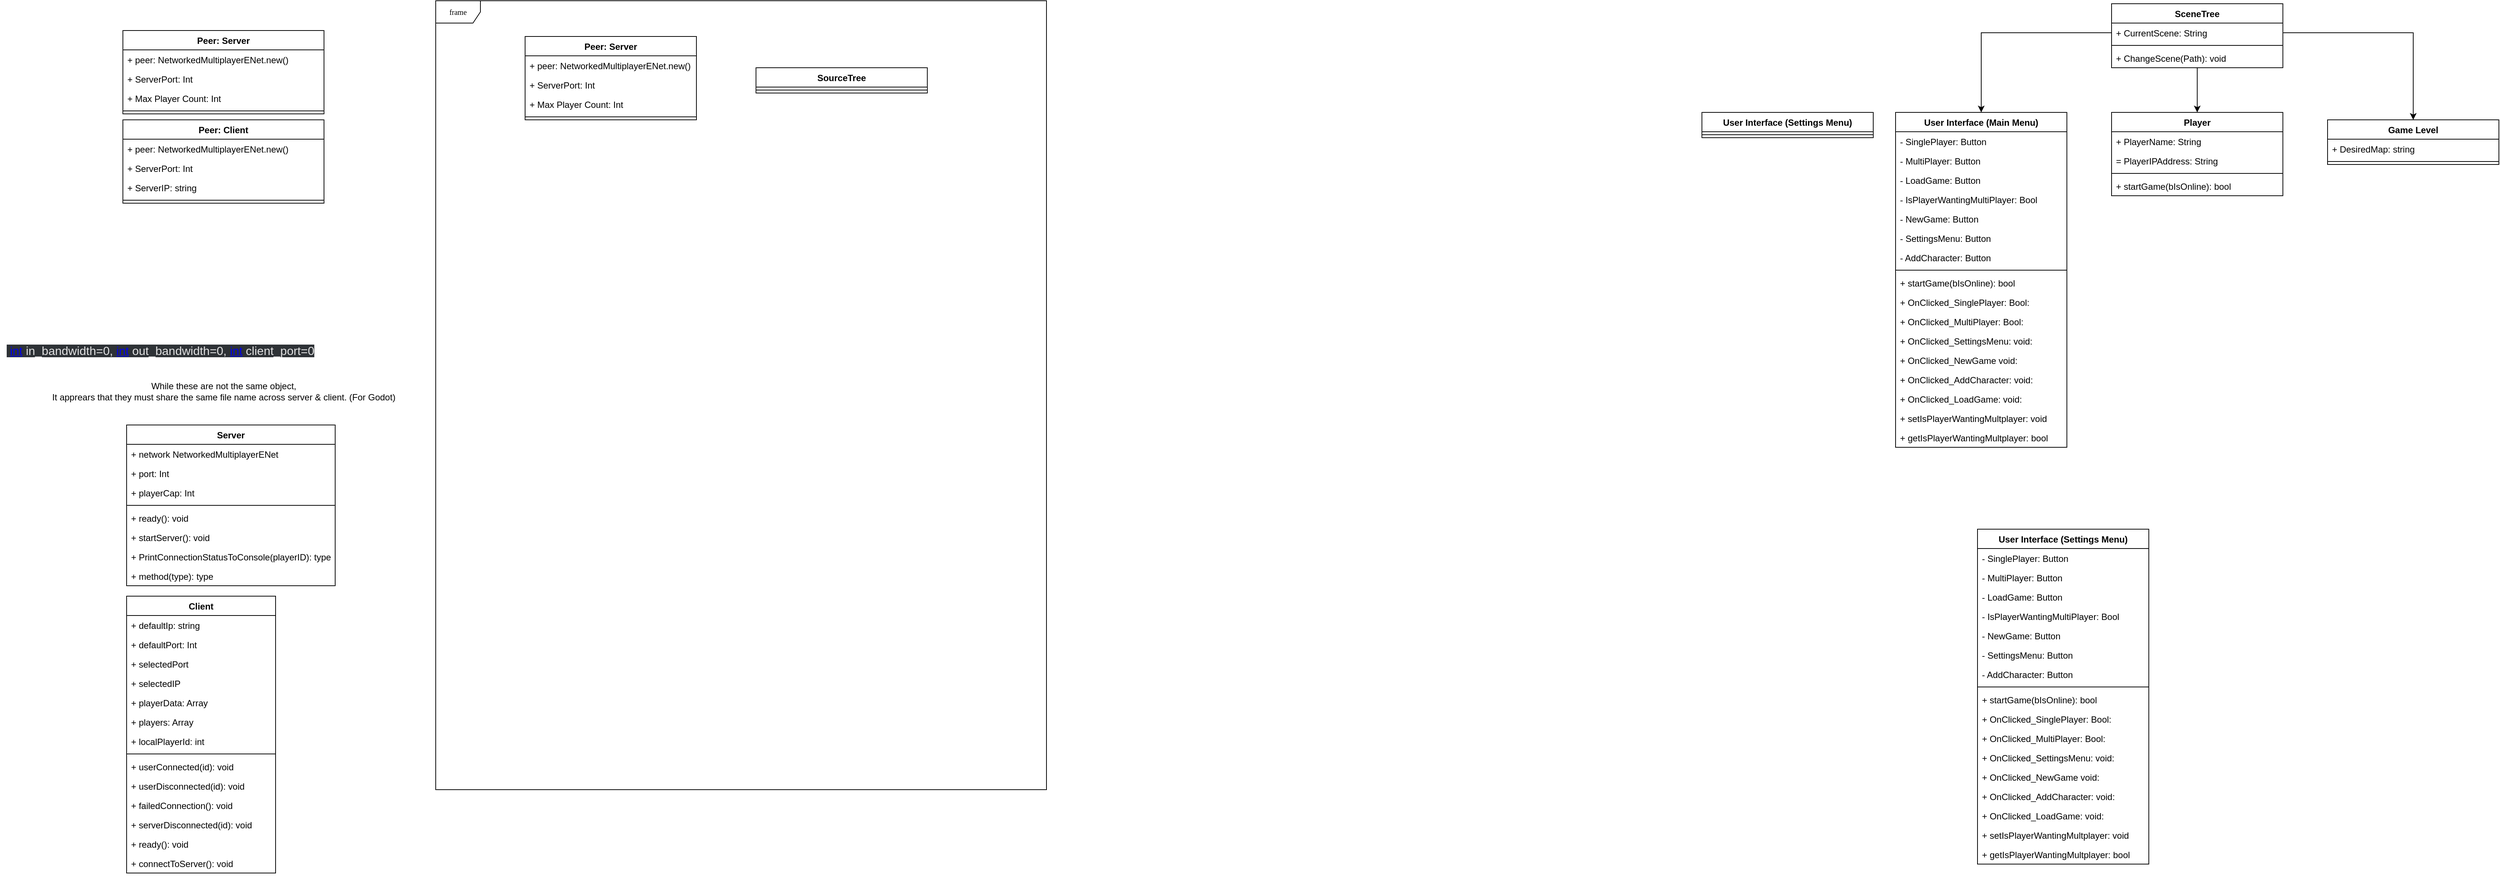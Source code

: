 <mxfile version="13.7.9" type="device"><diagram name="Page-1" id="c4acf3e9-155e-7222-9cf6-157b1a14988f"><mxGraphModel dx="1278" dy="607" grid="1" gridSize="10" guides="1" tooltips="1" connect="1" arrows="1" fold="1" page="1" pageScale="1" pageWidth="850" pageHeight="1100" background="#ffffff" math="0" shadow="0"><root><mxCell id="0"/><mxCell id="1" parent="0"/><mxCell id="17acba5748e5396b-1" value="frame" style="shape=umlFrame;whiteSpace=wrap;html=1;rounded=0;shadow=0;comic=0;labelBackgroundColor=none;strokeWidth=1;fontFamily=Verdana;fontSize=10;align=center;" parent="1" vertex="1"><mxGeometry x="710" y="20" width="820" height="1060" as="geometry"/></mxCell><mxCell id="swBNVVswKft25Rw_03-S-1" value="Peer: Server" style="swimlane;fontStyle=1;align=center;verticalAlign=top;childLayout=stackLayout;horizontal=1;startSize=26;horizontalStack=0;resizeParent=1;resizeParentMax=0;resizeLast=0;collapsible=1;marginBottom=0;" vertex="1" parent="1"><mxGeometry x="290" y="60" width="270" height="112" as="geometry"/></mxCell><mxCell id="swBNVVswKft25Rw_03-S-2" value="+ peer: NetworkedMultiplayerENet.new()" style="text;strokeColor=none;fillColor=none;align=left;verticalAlign=top;spacingLeft=4;spacingRight=4;overflow=hidden;rotatable=0;points=[[0,0.5],[1,0.5]];portConstraint=eastwest;" vertex="1" parent="swBNVVswKft25Rw_03-S-1"><mxGeometry y="26" width="270" height="26" as="geometry"/></mxCell><mxCell id="wa_h59xFKfNab1tcCD57-13" value="+ ServerPort: Int&#10;" style="text;strokeColor=none;fillColor=none;align=left;verticalAlign=top;spacingLeft=4;spacingRight=4;overflow=hidden;rotatable=0;points=[[0,0.5],[1,0.5]];portConstraint=eastwest;" parent="swBNVVswKft25Rw_03-S-1" vertex="1"><mxGeometry y="52" width="270" height="26" as="geometry"/></mxCell><mxCell id="wa_h59xFKfNab1tcCD57-14" value="+ Max Player Count: Int&#10;" style="text;strokeColor=none;fillColor=none;align=left;verticalAlign=top;spacingLeft=4;spacingRight=4;overflow=hidden;rotatable=0;points=[[0,0.5],[1,0.5]];portConstraint=eastwest;" parent="swBNVVswKft25Rw_03-S-1" vertex="1"><mxGeometry y="78" width="270" height="26" as="geometry"/></mxCell><mxCell id="swBNVVswKft25Rw_03-S-4" value="" style="line;strokeWidth=1;fillColor=none;align=left;verticalAlign=middle;spacingTop=-1;spacingLeft=3;spacingRight=3;rotatable=0;labelPosition=right;points=[];portConstraint=eastwest;" vertex="1" parent="swBNVVswKft25Rw_03-S-1"><mxGeometry y="104" width="270" height="8" as="geometry"/></mxCell><mxCell id="swBNVVswKft25Rw_03-S-9" value="Peer: Client" style="swimlane;fontStyle=1;align=center;verticalAlign=top;childLayout=stackLayout;horizontal=1;startSize=26;horizontalStack=0;resizeParent=1;resizeParentMax=0;resizeLast=0;collapsible=1;marginBottom=0;" vertex="1" parent="1"><mxGeometry x="290" y="180" width="270" height="112" as="geometry"/></mxCell><mxCell id="swBNVVswKft25Rw_03-S-10" value="+ peer: NetworkedMultiplayerENet.new()" style="text;strokeColor=none;fillColor=none;align=left;verticalAlign=top;spacingLeft=4;spacingRight=4;overflow=hidden;rotatable=0;points=[[0,0.5],[1,0.5]];portConstraint=eastwest;" vertex="1" parent="swBNVVswKft25Rw_03-S-9"><mxGeometry y="26" width="270" height="26" as="geometry"/></mxCell><mxCell id="swBNVVswKft25Rw_03-S-11" value="+ ServerPort: Int&#10;" style="text;strokeColor=none;fillColor=none;align=left;verticalAlign=top;spacingLeft=4;spacingRight=4;overflow=hidden;rotatable=0;points=[[0,0.5],[1,0.5]];portConstraint=eastwest;" vertex="1" parent="swBNVVswKft25Rw_03-S-9"><mxGeometry y="52" width="270" height="26" as="geometry"/></mxCell><mxCell id="swBNVVswKft25Rw_03-S-12" value="+ ServerIP: string&#10;" style="text;strokeColor=none;fillColor=none;align=left;verticalAlign=top;spacingLeft=4;spacingRight=4;overflow=hidden;rotatable=0;points=[[0,0.5],[1,0.5]];portConstraint=eastwest;" vertex="1" parent="swBNVVswKft25Rw_03-S-9"><mxGeometry y="78" width="270" height="26" as="geometry"/></mxCell><mxCell id="swBNVVswKft25Rw_03-S-13" value="" style="line;strokeWidth=1;fillColor=none;align=left;verticalAlign=middle;spacingTop=-1;spacingLeft=3;spacingRight=3;rotatable=0;labelPosition=right;points=[];portConstraint=eastwest;" vertex="1" parent="swBNVVswKft25Rw_03-S-9"><mxGeometry y="104" width="270" height="8" as="geometry"/></mxCell><mxCell id="swBNVVswKft25Rw_03-S-15" value="Peer: Server" style="swimlane;fontStyle=1;align=center;verticalAlign=top;childLayout=stackLayout;horizontal=1;startSize=26;horizontalStack=0;resizeParent=1;resizeParentMax=0;resizeLast=0;collapsible=1;marginBottom=0;" vertex="1" parent="1"><mxGeometry x="830" y="68" width="230" height="112" as="geometry"/></mxCell><mxCell id="swBNVVswKft25Rw_03-S-16" value="+ peer: NetworkedMultiplayerENet.new()" style="text;strokeColor=none;fillColor=none;align=left;verticalAlign=top;spacingLeft=4;spacingRight=4;overflow=hidden;rotatable=0;points=[[0,0.5],[1,0.5]];portConstraint=eastwest;" vertex="1" parent="swBNVVswKft25Rw_03-S-15"><mxGeometry y="26" width="230" height="26" as="geometry"/></mxCell><mxCell id="swBNVVswKft25Rw_03-S-17" value="+ ServerPort: Int&#10;" style="text;strokeColor=none;fillColor=none;align=left;verticalAlign=top;spacingLeft=4;spacingRight=4;overflow=hidden;rotatable=0;points=[[0,0.5],[1,0.5]];portConstraint=eastwest;" vertex="1" parent="swBNVVswKft25Rw_03-S-15"><mxGeometry y="52" width="230" height="26" as="geometry"/></mxCell><mxCell id="swBNVVswKft25Rw_03-S-18" value="+ Max Player Count: Int&#10;" style="text;strokeColor=none;fillColor=none;align=left;verticalAlign=top;spacingLeft=4;spacingRight=4;overflow=hidden;rotatable=0;points=[[0,0.5],[1,0.5]];portConstraint=eastwest;" vertex="1" parent="swBNVVswKft25Rw_03-S-15"><mxGeometry y="78" width="230" height="26" as="geometry"/></mxCell><mxCell id="swBNVVswKft25Rw_03-S-19" value="" style="line;strokeWidth=1;fillColor=none;align=left;verticalAlign=middle;spacingTop=-1;spacingLeft=3;spacingRight=3;rotatable=0;labelPosition=right;points=[];portConstraint=eastwest;" vertex="1" parent="swBNVVswKft25Rw_03-S-15"><mxGeometry y="104" width="230" height="8" as="geometry"/></mxCell><mxCell id="swBNVVswKft25Rw_03-S-21" value="SourceTree&#10;" style="swimlane;fontStyle=1;align=center;verticalAlign=top;childLayout=stackLayout;horizontal=1;startSize=26;horizontalStack=0;resizeParent=1;resizeParentMax=0;resizeLast=0;collapsible=1;marginBottom=0;" vertex="1" parent="1"><mxGeometry x="1140" y="110" width="230" height="34" as="geometry"/></mxCell><mxCell id="swBNVVswKft25Rw_03-S-25" value="" style="line;strokeWidth=1;fillColor=none;align=left;verticalAlign=middle;spacingTop=-1;spacingLeft=3;spacingRight=3;rotatable=0;labelPosition=right;points=[];portConstraint=eastwest;" vertex="1" parent="swBNVVswKft25Rw_03-S-21"><mxGeometry y="26" width="230" height="8" as="geometry"/></mxCell><mxCell id="swBNVVswKft25Rw_03-S-68" style="edgeStyle=orthogonalEdgeStyle;rounded=0;orthogonalLoop=1;jettySize=auto;html=1;exitX=0.5;exitY=1;exitDx=0;exitDy=0;entryX=0.5;entryY=0;entryDx=0;entryDy=0;" edge="1" parent="1" source="swBNVVswKft25Rw_03-S-48" target="swBNVVswKft25Rw_03-S-32"><mxGeometry relative="1" as="geometry"/></mxCell><mxCell id="swBNVVswKft25Rw_03-S-48" value="SceneTree" style="swimlane;fontStyle=1;align=center;verticalAlign=top;childLayout=stackLayout;horizontal=1;startSize=26;horizontalStack=0;resizeParent=1;resizeParentMax=0;resizeLast=0;collapsible=1;marginBottom=0;" vertex="1" parent="1"><mxGeometry x="2960" y="24" width="230" height="86" as="geometry"/></mxCell><mxCell id="swBNVVswKft25Rw_03-S-49" value="+ CurrentScene: String&#10;" style="text;strokeColor=none;fillColor=none;align=left;verticalAlign=top;spacingLeft=4;spacingRight=4;overflow=hidden;rotatable=0;points=[[0,0.5],[1,0.5]];portConstraint=eastwest;" vertex="1" parent="swBNVVswKft25Rw_03-S-48"><mxGeometry y="26" width="230" height="26" as="geometry"/></mxCell><mxCell id="swBNVVswKft25Rw_03-S-50" value="" style="line;strokeWidth=1;fillColor=none;align=left;verticalAlign=middle;spacingTop=-1;spacingLeft=3;spacingRight=3;rotatable=0;labelPosition=right;points=[];portConstraint=eastwest;" vertex="1" parent="swBNVVswKft25Rw_03-S-48"><mxGeometry y="52" width="230" height="8" as="geometry"/></mxCell><mxCell id="swBNVVswKft25Rw_03-S-70" value="+ ChangeScene(Path): void" style="text;strokeColor=none;fillColor=none;align=left;verticalAlign=top;spacingLeft=4;spacingRight=4;overflow=hidden;rotatable=0;points=[[0,0.5],[1,0.5]];portConstraint=eastwest;" vertex="1" parent="swBNVVswKft25Rw_03-S-48"><mxGeometry y="60" width="230" height="26" as="geometry"/></mxCell><mxCell id="swBNVVswKft25Rw_03-S-32" value="Player" style="swimlane;fontStyle=1;align=center;verticalAlign=top;childLayout=stackLayout;horizontal=1;startSize=26;horizontalStack=0;resizeParent=1;resizeParentMax=0;resizeLast=0;collapsible=1;marginBottom=0;" vertex="1" parent="1"><mxGeometry x="2960" y="170" width="230" height="112" as="geometry"/></mxCell><mxCell id="swBNVVswKft25Rw_03-S-33" value="+ PlayerName: String" style="text;strokeColor=none;fillColor=none;align=left;verticalAlign=top;spacingLeft=4;spacingRight=4;overflow=hidden;rotatable=0;points=[[0,0.5],[1,0.5]];portConstraint=eastwest;" vertex="1" parent="swBNVVswKft25Rw_03-S-32"><mxGeometry y="26" width="230" height="26" as="geometry"/></mxCell><mxCell id="swBNVVswKft25Rw_03-S-34" value="= PlayerIPAddress: String" style="text;strokeColor=none;fillColor=none;align=left;verticalAlign=top;spacingLeft=4;spacingRight=4;overflow=hidden;rotatable=0;points=[[0,0.5],[1,0.5]];portConstraint=eastwest;" vertex="1" parent="swBNVVswKft25Rw_03-S-32"><mxGeometry y="52" width="230" height="26" as="geometry"/></mxCell><mxCell id="swBNVVswKft25Rw_03-S-36" value="" style="line;strokeWidth=1;fillColor=none;align=left;verticalAlign=middle;spacingTop=-1;spacingLeft=3;spacingRight=3;rotatable=0;labelPosition=right;points=[];portConstraint=eastwest;" vertex="1" parent="swBNVVswKft25Rw_03-S-32"><mxGeometry y="78" width="230" height="8" as="geometry"/></mxCell><mxCell id="swBNVVswKft25Rw_03-S-37" value="+ startGame(bIsOnline): bool" style="text;strokeColor=none;fillColor=none;align=left;verticalAlign=top;spacingLeft=4;spacingRight=4;overflow=hidden;rotatable=0;points=[[0,0.5],[1,0.5]];portConstraint=eastwest;" vertex="1" parent="swBNVVswKft25Rw_03-S-32"><mxGeometry y="86" width="230" height="26" as="geometry"/></mxCell><mxCell id="swBNVVswKft25Rw_03-S-38" value="Game Level" style="swimlane;fontStyle=1;align=center;verticalAlign=top;childLayout=stackLayout;horizontal=1;startSize=26;horizontalStack=0;resizeParent=1;resizeParentMax=0;resizeLast=0;collapsible=1;marginBottom=0;" vertex="1" parent="1"><mxGeometry x="3250" y="180" width="230" height="60" as="geometry"/></mxCell><mxCell id="swBNVVswKft25Rw_03-S-39" value="+ DesiredMap: string&#10;" style="text;strokeColor=none;fillColor=none;align=left;verticalAlign=top;spacingLeft=4;spacingRight=4;overflow=hidden;rotatable=0;points=[[0,0.5],[1,0.5]];portConstraint=eastwest;" vertex="1" parent="swBNVVswKft25Rw_03-S-38"><mxGeometry y="26" width="230" height="26" as="geometry"/></mxCell><mxCell id="swBNVVswKft25Rw_03-S-42" value="" style="line;strokeWidth=1;fillColor=none;align=left;verticalAlign=middle;spacingTop=-1;spacingLeft=3;spacingRight=3;rotatable=0;labelPosition=right;points=[];portConstraint=eastwest;" vertex="1" parent="swBNVVswKft25Rw_03-S-38"><mxGeometry y="52" width="230" height="8" as="geometry"/></mxCell><mxCell id="swBNVVswKft25Rw_03-S-26" value="User Interface (Main Menu)" style="swimlane;fontStyle=1;align=center;verticalAlign=top;childLayout=stackLayout;horizontal=1;startSize=26;horizontalStack=0;resizeParent=1;resizeParentMax=0;resizeLast=0;collapsible=1;marginBottom=0;" vertex="1" parent="1"><mxGeometry x="2670" y="170" width="230" height="450" as="geometry"/></mxCell><mxCell id="swBNVVswKft25Rw_03-S-27" value="- SinglePlayer: Button&#10;" style="text;strokeColor=none;fillColor=none;align=left;verticalAlign=top;spacingLeft=4;spacingRight=4;overflow=hidden;rotatable=0;points=[[0,0.5],[1,0.5]];portConstraint=eastwest;" vertex="1" parent="swBNVVswKft25Rw_03-S-26"><mxGeometry y="26" width="230" height="26" as="geometry"/></mxCell><mxCell id="swBNVVswKft25Rw_03-S-30" value="- MultiPlayer: Button&#10;" style="text;strokeColor=none;fillColor=none;align=left;verticalAlign=top;spacingLeft=4;spacingRight=4;overflow=hidden;rotatable=0;points=[[0,0.5],[1,0.5]];portConstraint=eastwest;" vertex="1" parent="swBNVVswKft25Rw_03-S-26"><mxGeometry y="52" width="230" height="26" as="geometry"/></mxCell><mxCell id="swBNVVswKft25Rw_03-S-47" value="- LoadGame: Button&#10;" style="text;strokeColor=none;fillColor=none;align=left;verticalAlign=top;spacingLeft=4;spacingRight=4;overflow=hidden;rotatable=0;points=[[0,0.5],[1,0.5]];portConstraint=eastwest;" vertex="1" parent="swBNVVswKft25Rw_03-S-26"><mxGeometry y="78" width="230" height="26" as="geometry"/></mxCell><mxCell id="swBNVVswKft25Rw_03-S-31" value="- IsPlayerWantingMultiPlayer: Bool&#10;" style="text;strokeColor=none;fillColor=none;align=left;verticalAlign=top;spacingLeft=4;spacingRight=4;overflow=hidden;rotatable=0;points=[[0,0.5],[1,0.5]];portConstraint=eastwest;" vertex="1" parent="swBNVVswKft25Rw_03-S-26"><mxGeometry y="104" width="230" height="26" as="geometry"/></mxCell><mxCell id="swBNVVswKft25Rw_03-S-44" value="- NewGame: Button&#10;" style="text;strokeColor=none;fillColor=none;align=left;verticalAlign=top;spacingLeft=4;spacingRight=4;overflow=hidden;rotatable=0;points=[[0,0.5],[1,0.5]];portConstraint=eastwest;" vertex="1" parent="swBNVVswKft25Rw_03-S-26"><mxGeometry y="130" width="230" height="26" as="geometry"/></mxCell><mxCell id="swBNVVswKft25Rw_03-S-45" value="- SettingsMenu: Button&#10;" style="text;strokeColor=none;fillColor=none;align=left;verticalAlign=top;spacingLeft=4;spacingRight=4;overflow=hidden;rotatable=0;points=[[0,0.5],[1,0.5]];portConstraint=eastwest;" vertex="1" parent="swBNVVswKft25Rw_03-S-26"><mxGeometry y="156" width="230" height="26" as="geometry"/></mxCell><mxCell id="swBNVVswKft25Rw_03-S-46" value="- AddCharacter: Button&#10;" style="text;strokeColor=none;fillColor=none;align=left;verticalAlign=top;spacingLeft=4;spacingRight=4;overflow=hidden;rotatable=0;points=[[0,0.5],[1,0.5]];portConstraint=eastwest;" vertex="1" parent="swBNVVswKft25Rw_03-S-26"><mxGeometry y="182" width="230" height="26" as="geometry"/></mxCell><mxCell id="swBNVVswKft25Rw_03-S-28" value="" style="line;strokeWidth=1;fillColor=none;align=left;verticalAlign=middle;spacingTop=-1;spacingLeft=3;spacingRight=3;rotatable=0;labelPosition=right;points=[];portConstraint=eastwest;" vertex="1" parent="swBNVVswKft25Rw_03-S-26"><mxGeometry y="208" width="230" height="8" as="geometry"/></mxCell><mxCell id="swBNVVswKft25Rw_03-S-29" value="+ startGame(bIsOnline): bool" style="text;strokeColor=none;fillColor=none;align=left;verticalAlign=top;spacingLeft=4;spacingRight=4;overflow=hidden;rotatable=0;points=[[0,0.5],[1,0.5]];portConstraint=eastwest;" vertex="1" parent="swBNVVswKft25Rw_03-S-26"><mxGeometry y="216" width="230" height="26" as="geometry"/></mxCell><mxCell id="swBNVVswKft25Rw_03-S-59" value="+ OnClicked_SinglePlayer: Bool: " style="text;strokeColor=none;fillColor=none;align=left;verticalAlign=top;spacingLeft=4;spacingRight=4;overflow=hidden;rotatable=0;points=[[0,0.5],[1,0.5]];portConstraint=eastwest;" vertex="1" parent="swBNVVswKft25Rw_03-S-26"><mxGeometry y="242" width="230" height="26" as="geometry"/></mxCell><mxCell id="swBNVVswKft25Rw_03-S-60" value="+ OnClicked_MultiPlayer: Bool: " style="text;strokeColor=none;fillColor=none;align=left;verticalAlign=top;spacingLeft=4;spacingRight=4;overflow=hidden;rotatable=0;points=[[0,0.5],[1,0.5]];portConstraint=eastwest;" vertex="1" parent="swBNVVswKft25Rw_03-S-26"><mxGeometry y="268" width="230" height="26" as="geometry"/></mxCell><mxCell id="swBNVVswKft25Rw_03-S-61" value="+ OnClicked_SettingsMenu: void: " style="text;strokeColor=none;fillColor=none;align=left;verticalAlign=top;spacingLeft=4;spacingRight=4;overflow=hidden;rotatable=0;points=[[0,0.5],[1,0.5]];portConstraint=eastwest;" vertex="1" parent="swBNVVswKft25Rw_03-S-26"><mxGeometry y="294" width="230" height="26" as="geometry"/></mxCell><mxCell id="swBNVVswKft25Rw_03-S-62" value="+ OnClicked_NewGame void: " style="text;strokeColor=none;fillColor=none;align=left;verticalAlign=top;spacingLeft=4;spacingRight=4;overflow=hidden;rotatable=0;points=[[0,0.5],[1,0.5]];portConstraint=eastwest;" vertex="1" parent="swBNVVswKft25Rw_03-S-26"><mxGeometry y="320" width="230" height="26" as="geometry"/></mxCell><mxCell id="swBNVVswKft25Rw_03-S-63" value="+ OnClicked_AddCharacter: void: " style="text;strokeColor=none;fillColor=none;align=left;verticalAlign=top;spacingLeft=4;spacingRight=4;overflow=hidden;rotatable=0;points=[[0,0.5],[1,0.5]];portConstraint=eastwest;" vertex="1" parent="swBNVVswKft25Rw_03-S-26"><mxGeometry y="346" width="230" height="26" as="geometry"/></mxCell><mxCell id="swBNVVswKft25Rw_03-S-64" value="+ OnClicked_LoadGame: void: " style="text;strokeColor=none;fillColor=none;align=left;verticalAlign=top;spacingLeft=4;spacingRight=4;overflow=hidden;rotatable=0;points=[[0,0.5],[1,0.5]];portConstraint=eastwest;" vertex="1" parent="swBNVVswKft25Rw_03-S-26"><mxGeometry y="372" width="230" height="26" as="geometry"/></mxCell><mxCell id="swBNVVswKft25Rw_03-S-57" value="+ setIsPlayerWantingMultplayer: void" style="text;strokeColor=none;fillColor=none;align=left;verticalAlign=top;spacingLeft=4;spacingRight=4;overflow=hidden;rotatable=0;points=[[0,0.5],[1,0.5]];portConstraint=eastwest;" vertex="1" parent="swBNVVswKft25Rw_03-S-26"><mxGeometry y="398" width="230" height="26" as="geometry"/></mxCell><mxCell id="swBNVVswKft25Rw_03-S-56" value="+ getIsPlayerWantingMultplayer: bool" style="text;strokeColor=none;fillColor=none;align=left;verticalAlign=top;spacingLeft=4;spacingRight=4;overflow=hidden;rotatable=0;points=[[0,0.5],[1,0.5]];portConstraint=eastwest;" vertex="1" parent="swBNVVswKft25Rw_03-S-26"><mxGeometry y="424" width="230" height="26" as="geometry"/></mxCell><mxCell id="swBNVVswKft25Rw_03-S-71" value="User Interface (Settings Menu)" style="swimlane;fontStyle=1;align=center;verticalAlign=top;childLayout=stackLayout;horizontal=1;startSize=26;horizontalStack=0;resizeParent=1;resizeParentMax=0;resizeLast=0;collapsible=1;marginBottom=0;" vertex="1" parent="1"><mxGeometry x="2410" y="170" width="230" height="34" as="geometry"/></mxCell><mxCell id="swBNVVswKft25Rw_03-S-79" value="" style="line;strokeWidth=1;fillColor=none;align=left;verticalAlign=middle;spacingTop=-1;spacingLeft=3;spacingRight=3;rotatable=0;labelPosition=right;points=[];portConstraint=eastwest;" vertex="1" parent="swBNVVswKft25Rw_03-S-71"><mxGeometry y="26" width="230" height="8" as="geometry"/></mxCell><mxCell id="4EV-_LkrEfj5hhuq9-w9-1" value="Client" style="swimlane;fontStyle=1;align=center;verticalAlign=top;childLayout=stackLayout;horizontal=1;startSize=26;horizontalStack=0;resizeParent=1;resizeParentMax=0;resizeLast=0;collapsible=1;marginBottom=0;" parent="1" vertex="1"><mxGeometry x="295" y="820" width="200" height="372" as="geometry"/></mxCell><mxCell id="4EV-_LkrEfj5hhuq9-w9-2" value="+ defaultIp: string&#10;" style="text;strokeColor=none;fillColor=none;align=left;verticalAlign=top;spacingLeft=4;spacingRight=4;overflow=hidden;rotatable=0;points=[[0,0.5],[1,0.5]];portConstraint=eastwest;" parent="4EV-_LkrEfj5hhuq9-w9-1" vertex="1"><mxGeometry y="26" width="200" height="26" as="geometry"/></mxCell><mxCell id="4EV-_LkrEfj5hhuq9-w9-19" value="+ defaultPort: Int" style="text;strokeColor=none;fillColor=none;align=left;verticalAlign=top;spacingLeft=4;spacingRight=4;overflow=hidden;rotatable=0;points=[[0,0.5],[1,0.5]];portConstraint=eastwest;" parent="4EV-_LkrEfj5hhuq9-w9-1" vertex="1"><mxGeometry y="52" width="200" height="26" as="geometry"/></mxCell><mxCell id="4EV-_LkrEfj5hhuq9-w9-3" value="+ selectedPort" style="text;strokeColor=none;fillColor=none;align=left;verticalAlign=top;spacingLeft=4;spacingRight=4;overflow=hidden;rotatable=0;points=[[0,0.5],[1,0.5]];portConstraint=eastwest;" parent="4EV-_LkrEfj5hhuq9-w9-1" vertex="1"><mxGeometry y="78" width="200" height="26" as="geometry"/></mxCell><mxCell id="4EV-_LkrEfj5hhuq9-w9-4" value="+ selectedIP" style="text;strokeColor=none;fillColor=none;align=left;verticalAlign=top;spacingLeft=4;spacingRight=4;overflow=hidden;rotatable=0;points=[[0,0.5],[1,0.5]];portConstraint=eastwest;" parent="4EV-_LkrEfj5hhuq9-w9-1" vertex="1"><mxGeometry y="104" width="200" height="26" as="geometry"/></mxCell><mxCell id="u0A_otUEGYMpB279Kcoe-2" value="+ playerData: Array&#10;" style="text;strokeColor=none;fillColor=none;align=left;verticalAlign=top;spacingLeft=4;spacingRight=4;overflow=hidden;rotatable=0;points=[[0,0.5],[1,0.5]];portConstraint=eastwest;" parent="4EV-_LkrEfj5hhuq9-w9-1" vertex="1"><mxGeometry y="130" width="200" height="26" as="geometry"/></mxCell><mxCell id="u0A_otUEGYMpB279Kcoe-3" value="+ players: Array&#10;" style="text;strokeColor=none;fillColor=none;align=left;verticalAlign=top;spacingLeft=4;spacingRight=4;overflow=hidden;rotatable=0;points=[[0,0.5],[1,0.5]];portConstraint=eastwest;" parent="4EV-_LkrEfj5hhuq9-w9-1" vertex="1"><mxGeometry y="156" width="200" height="26" as="geometry"/></mxCell><mxCell id="u0A_otUEGYMpB279Kcoe-1" value="+ localPlayerId: int&#10;" style="text;strokeColor=none;fillColor=none;align=left;verticalAlign=top;spacingLeft=4;spacingRight=4;overflow=hidden;rotatable=0;points=[[0,0.5],[1,0.5]];portConstraint=eastwest;" parent="4EV-_LkrEfj5hhuq9-w9-1" vertex="1"><mxGeometry y="182" width="200" height="26" as="geometry"/></mxCell><mxCell id="4EV-_LkrEfj5hhuq9-w9-5" value="" style="line;strokeWidth=1;fillColor=none;align=left;verticalAlign=middle;spacingTop=-1;spacingLeft=3;spacingRight=3;rotatable=0;labelPosition=right;points=[];portConstraint=eastwest;" parent="4EV-_LkrEfj5hhuq9-w9-1" vertex="1"><mxGeometry y="208" width="200" height="8" as="geometry"/></mxCell><mxCell id="4EV-_LkrEfj5hhuq9-w9-6" value="+ userConnected(id): void" style="text;strokeColor=none;fillColor=none;align=left;verticalAlign=top;spacingLeft=4;spacingRight=4;overflow=hidden;rotatable=0;points=[[0,0.5],[1,0.5]];portConstraint=eastwest;" parent="4EV-_LkrEfj5hhuq9-w9-1" vertex="1"><mxGeometry y="216" width="200" height="26" as="geometry"/></mxCell><mxCell id="4EV-_LkrEfj5hhuq9-w9-7" value="+ userDisconnected(id): void" style="text;strokeColor=none;fillColor=none;align=left;verticalAlign=top;spacingLeft=4;spacingRight=4;overflow=hidden;rotatable=0;points=[[0,0.5],[1,0.5]];portConstraint=eastwest;" parent="4EV-_LkrEfj5hhuq9-w9-1" vertex="1"><mxGeometry y="242" width="200" height="26" as="geometry"/></mxCell><mxCell id="u0A_otUEGYMpB279Kcoe-18" value="+ failedConnection(): void" style="text;strokeColor=none;fillColor=none;align=left;verticalAlign=top;spacingLeft=4;spacingRight=4;overflow=hidden;rotatable=0;points=[[0,0.5],[1,0.5]];portConstraint=eastwest;" parent="4EV-_LkrEfj5hhuq9-w9-1" vertex="1"><mxGeometry y="268" width="200" height="26" as="geometry"/></mxCell><mxCell id="4EV-_LkrEfj5hhuq9-w9-20" value="+ serverDisconnected(id): void&#10;" style="text;strokeColor=none;fillColor=none;align=left;verticalAlign=top;spacingLeft=4;spacingRight=4;overflow=hidden;rotatable=0;points=[[0,0.5],[1,0.5]];portConstraint=eastwest;" parent="4EV-_LkrEfj5hhuq9-w9-1" vertex="1"><mxGeometry y="294" width="200" height="26" as="geometry"/></mxCell><mxCell id="4EV-_LkrEfj5hhuq9-w9-8" value="+ ready(): void&#10;" style="text;strokeColor=none;fillColor=none;align=left;verticalAlign=top;spacingLeft=4;spacingRight=4;overflow=hidden;rotatable=0;points=[[0,0.5],[1,0.5]];portConstraint=eastwest;" parent="4EV-_LkrEfj5hhuq9-w9-1" vertex="1"><mxGeometry y="320" width="200" height="26" as="geometry"/></mxCell><mxCell id="4EV-_LkrEfj5hhuq9-w9-9" value="+ connectToServer(): void&#10;" style="text;strokeColor=none;fillColor=none;align=left;verticalAlign=top;spacingLeft=4;spacingRight=4;overflow=hidden;rotatable=0;points=[[0,0.5],[1,0.5]];portConstraint=eastwest;" parent="4EV-_LkrEfj5hhuq9-w9-1" vertex="1"><mxGeometry y="346" width="200" height="26" as="geometry"/></mxCell><mxCell id="4EV-_LkrEfj5hhuq9-w9-10" value="Server" style="swimlane;fontStyle=1;align=center;verticalAlign=top;childLayout=stackLayout;horizontal=1;startSize=26;horizontalStack=0;resizeParent=1;resizeParentMax=0;resizeLast=0;collapsible=1;marginBottom=0;" parent="1" vertex="1"><mxGeometry x="295" y="590" width="280" height="216" as="geometry"/></mxCell><mxCell id="4EV-_LkrEfj5hhuq9-w9-11" value="+ network NetworkedMultiplayerENet" style="text;strokeColor=none;fillColor=none;align=left;verticalAlign=top;spacingLeft=4;spacingRight=4;overflow=hidden;rotatable=0;points=[[0,0.5],[1,0.5]];portConstraint=eastwest;" parent="4EV-_LkrEfj5hhuq9-w9-10" vertex="1"><mxGeometry y="26" width="280" height="26" as="geometry"/></mxCell><mxCell id="4EV-_LkrEfj5hhuq9-w9-12" value="+ port: Int" style="text;strokeColor=none;fillColor=none;align=left;verticalAlign=top;spacingLeft=4;spacingRight=4;overflow=hidden;rotatable=0;points=[[0,0.5],[1,0.5]];portConstraint=eastwest;" parent="4EV-_LkrEfj5hhuq9-w9-10" vertex="1"><mxGeometry y="52" width="280" height="26" as="geometry"/></mxCell><mxCell id="4EV-_LkrEfj5hhuq9-w9-13" value="+ playerCap: Int" style="text;strokeColor=none;fillColor=none;align=left;verticalAlign=top;spacingLeft=4;spacingRight=4;overflow=hidden;rotatable=0;points=[[0,0.5],[1,0.5]];portConstraint=eastwest;" parent="4EV-_LkrEfj5hhuq9-w9-10" vertex="1"><mxGeometry y="78" width="280" height="26" as="geometry"/></mxCell><mxCell id="4EV-_LkrEfj5hhuq9-w9-14" value="" style="line;strokeWidth=1;fillColor=none;align=left;verticalAlign=middle;spacingTop=-1;spacingLeft=3;spacingRight=3;rotatable=0;labelPosition=right;points=[];portConstraint=eastwest;" parent="4EV-_LkrEfj5hhuq9-w9-10" vertex="1"><mxGeometry y="104" width="280" height="8" as="geometry"/></mxCell><mxCell id="4EV-_LkrEfj5hhuq9-w9-15" value="+ ready(): void" style="text;strokeColor=none;fillColor=none;align=left;verticalAlign=top;spacingLeft=4;spacingRight=4;overflow=hidden;rotatable=0;points=[[0,0.5],[1,0.5]];portConstraint=eastwest;" parent="4EV-_LkrEfj5hhuq9-w9-10" vertex="1"><mxGeometry y="112" width="280" height="26" as="geometry"/></mxCell><mxCell id="4EV-_LkrEfj5hhuq9-w9-16" value="+ startServer(): void&#10;" style="text;strokeColor=none;fillColor=none;align=left;verticalAlign=top;spacingLeft=4;spacingRight=4;overflow=hidden;rotatable=0;points=[[0,0.5],[1,0.5]];portConstraint=eastwest;" parent="4EV-_LkrEfj5hhuq9-w9-10" vertex="1"><mxGeometry y="138" width="280" height="26" as="geometry"/></mxCell><mxCell id="4EV-_LkrEfj5hhuq9-w9-17" value="+ PrintConnectionStatusToConsole(playerID): type" style="text;strokeColor=none;fillColor=none;align=left;verticalAlign=top;spacingLeft=4;spacingRight=4;overflow=hidden;rotatable=0;points=[[0,0.5],[1,0.5]];portConstraint=eastwest;" parent="4EV-_LkrEfj5hhuq9-w9-10" vertex="1"><mxGeometry y="164" width="280" height="26" as="geometry"/></mxCell><mxCell id="4EV-_LkrEfj5hhuq9-w9-18" value="+ method(type): type" style="text;strokeColor=none;fillColor=none;align=left;verticalAlign=top;spacingLeft=4;spacingRight=4;overflow=hidden;rotatable=0;points=[[0,0.5],[1,0.5]];portConstraint=eastwest;" parent="4EV-_LkrEfj5hhuq9-w9-10" vertex="1"><mxGeometry y="190" width="280" height="26" as="geometry"/></mxCell><mxCell id="4EV-_LkrEfj5hhuq9-w9-21" value="While these are not the same object, &lt;br&gt;It apprears that they must share the same file name across server &amp;amp; client. (For Godot)" style="text;html=1;align=center;verticalAlign=middle;resizable=0;points=[];autosize=1;" parent="1" vertex="1"><mxGeometry x="185" y="530" width="480" height="30" as="geometry"/></mxCell><mxCell id="swBNVVswKft25Rw_03-S-14" value="&lt;span style=&quot;color: rgba(255 , 255 , 255 , 0.85) ; font-family: , , &amp;#34;segoe ui&amp;#34; , &amp;#34;roboto&amp;#34; , &amp;#34;helvetica neue&amp;#34; , &amp;#34;arial&amp;#34; , &amp;#34;noto sans&amp;#34; , sans-serif , &amp;#34;apple color emoji&amp;#34; , &amp;#34;segoe ui emoji&amp;#34; , &amp;#34;segoe ui symbol&amp;#34; , &amp;#34;noto color emoji&amp;#34; ; font-size: 16px ; text-align: left ; background-color: rgb(46 , 50 , 54)&quot;&gt;&amp;nbsp;&lt;/span&gt;&lt;a class=&quot;reference internal&quot; href=&quot;https://docs.godotengine.org/en/stable/classes/class_int.html#class-int&quot; style=&quot;box-sizing: border-box ; cursor: pointer ; font-family: , , &amp;#34;segoe ui&amp;#34; , &amp;#34;roboto&amp;#34; , &amp;#34;helvetica neue&amp;#34; , &amp;#34;arial&amp;#34; , &amp;#34;noto sans&amp;#34; , sans-serif , &amp;#34;apple color emoji&amp;#34; , &amp;#34;segoe ui emoji&amp;#34; , &amp;#34;segoe ui symbol&amp;#34; , &amp;#34;noto color emoji&amp;#34; ; font-size: 16px ; text-align: left ; background-color: rgb(46 , 50 , 54)&quot;&gt;&lt;span class=&quot;std std-ref&quot; style=&quot;box-sizing: border-box&quot;&gt;int&lt;/span&gt;&lt;/a&gt;&lt;span style=&quot;color: rgba(255 , 255 , 255 , 0.85) ; font-family: , , &amp;#34;segoe ui&amp;#34; , &amp;#34;roboto&amp;#34; , &amp;#34;helvetica neue&amp;#34; , &amp;#34;arial&amp;#34; , &amp;#34;noto sans&amp;#34; , sans-serif , &amp;#34;apple color emoji&amp;#34; , &amp;#34;segoe ui emoji&amp;#34; , &amp;#34;segoe ui symbol&amp;#34; , &amp;#34;noto color emoji&amp;#34; ; font-size: 16px ; text-align: left ; background-color: rgb(46 , 50 , 54)&quot;&gt;&amp;nbsp;in_bandwidth=0,&amp;nbsp;&lt;/span&gt;&lt;a class=&quot;reference internal&quot; href=&quot;https://docs.godotengine.org/en/stable/classes/class_int.html#class-int&quot; style=&quot;box-sizing: border-box ; cursor: pointer ; font-family: , , &amp;#34;segoe ui&amp;#34; , &amp;#34;roboto&amp;#34; , &amp;#34;helvetica neue&amp;#34; , &amp;#34;arial&amp;#34; , &amp;#34;noto sans&amp;#34; , sans-serif , &amp;#34;apple color emoji&amp;#34; , &amp;#34;segoe ui emoji&amp;#34; , &amp;#34;segoe ui symbol&amp;#34; , &amp;#34;noto color emoji&amp;#34; ; font-size: 16px ; text-align: left ; background-color: rgb(46 , 50 , 54)&quot;&gt;&lt;span class=&quot;std std-ref&quot; style=&quot;box-sizing: border-box&quot;&gt;int&lt;/span&gt;&lt;/a&gt;&lt;span style=&quot;color: rgba(255 , 255 , 255 , 0.85) ; font-family: , , &amp;#34;segoe ui&amp;#34; , &amp;#34;roboto&amp;#34; , &amp;#34;helvetica neue&amp;#34; , &amp;#34;arial&amp;#34; , &amp;#34;noto sans&amp;#34; , sans-serif , &amp;#34;apple color emoji&amp;#34; , &amp;#34;segoe ui emoji&amp;#34; , &amp;#34;segoe ui symbol&amp;#34; , &amp;#34;noto color emoji&amp;#34; ; font-size: 16px ; text-align: left ; background-color: rgb(46 , 50 , 54)&quot;&gt;&amp;nbsp;out_bandwidth=0,&amp;nbsp;&lt;/span&gt;&lt;a class=&quot;reference internal&quot; href=&quot;https://docs.godotengine.org/en/stable/classes/class_int.html#class-int&quot; style=&quot;box-sizing: border-box ; cursor: pointer ; font-family: , , &amp;#34;segoe ui&amp;#34; , &amp;#34;roboto&amp;#34; , &amp;#34;helvetica neue&amp;#34; , &amp;#34;arial&amp;#34; , &amp;#34;noto sans&amp;#34; , sans-serif , &amp;#34;apple color emoji&amp;#34; , &amp;#34;segoe ui emoji&amp;#34; , &amp;#34;segoe ui symbol&amp;#34; , &amp;#34;noto color emoji&amp;#34; ; font-size: 16px ; text-align: left ; background-color: rgb(46 , 50 , 54)&quot;&gt;&lt;span class=&quot;std std-ref&quot; style=&quot;box-sizing: border-box&quot;&gt;int&lt;/span&gt;&lt;/a&gt;&lt;span style=&quot;color: rgba(255 , 255 , 255 , 0.85) ; font-family: , , &amp;#34;segoe ui&amp;#34; , &amp;#34;roboto&amp;#34; , &amp;#34;helvetica neue&amp;#34; , &amp;#34;arial&amp;#34; , &amp;#34;noto sans&amp;#34; , sans-serif , &amp;#34;apple color emoji&amp;#34; , &amp;#34;segoe ui emoji&amp;#34; , &amp;#34;segoe ui symbol&amp;#34; , &amp;#34;noto color emoji&amp;#34; ; font-size: 16px ; text-align: left ; background-color: rgb(46 , 50 , 54)&quot;&gt;&amp;nbsp;client_port=0&lt;/span&gt;" style="text;html=1;align=center;verticalAlign=middle;resizable=0;points=[];autosize=1;" vertex="1" parent="1"><mxGeometry x="125" y="480" width="430" height="20" as="geometry"/></mxCell><mxCell id="swBNVVswKft25Rw_03-S-67" style="edgeStyle=orthogonalEdgeStyle;rounded=0;orthogonalLoop=1;jettySize=auto;html=1;" edge="1" parent="1" source="swBNVVswKft25Rw_03-S-49" target="swBNVVswKft25Rw_03-S-26"><mxGeometry relative="1" as="geometry"/></mxCell><mxCell id="swBNVVswKft25Rw_03-S-69" style="edgeStyle=orthogonalEdgeStyle;rounded=0;orthogonalLoop=1;jettySize=auto;html=1;exitX=1;exitY=0.5;exitDx=0;exitDy=0;entryX=0.5;entryY=0;entryDx=0;entryDy=0;" edge="1" parent="1" source="swBNVVswKft25Rw_03-S-49" target="swBNVVswKft25Rw_03-S-38"><mxGeometry relative="1" as="geometry"/></mxCell><mxCell id="swBNVVswKft25Rw_03-S-89" value="User Interface (Settings Menu)" style="swimlane;fontStyle=1;align=center;verticalAlign=top;childLayout=stackLayout;horizontal=1;startSize=26;horizontalStack=0;resizeParent=1;resizeParentMax=0;resizeLast=0;collapsible=1;marginBottom=0;" vertex="1" parent="1"><mxGeometry x="2780" y="730" width="230" height="450" as="geometry"/></mxCell><mxCell id="swBNVVswKft25Rw_03-S-90" value="- SinglePlayer: Button&#10;" style="text;strokeColor=none;fillColor=none;align=left;verticalAlign=top;spacingLeft=4;spacingRight=4;overflow=hidden;rotatable=0;points=[[0,0.5],[1,0.5]];portConstraint=eastwest;" vertex="1" parent="swBNVVswKft25Rw_03-S-89"><mxGeometry y="26" width="230" height="26" as="geometry"/></mxCell><mxCell id="swBNVVswKft25Rw_03-S-91" value="- MultiPlayer: Button&#10;" style="text;strokeColor=none;fillColor=none;align=left;verticalAlign=top;spacingLeft=4;spacingRight=4;overflow=hidden;rotatable=0;points=[[0,0.5],[1,0.5]];portConstraint=eastwest;" vertex="1" parent="swBNVVswKft25Rw_03-S-89"><mxGeometry y="52" width="230" height="26" as="geometry"/></mxCell><mxCell id="swBNVVswKft25Rw_03-S-92" value="- LoadGame: Button&#10;" style="text;strokeColor=none;fillColor=none;align=left;verticalAlign=top;spacingLeft=4;spacingRight=4;overflow=hidden;rotatable=0;points=[[0,0.5],[1,0.5]];portConstraint=eastwest;" vertex="1" parent="swBNVVswKft25Rw_03-S-89"><mxGeometry y="78" width="230" height="26" as="geometry"/></mxCell><mxCell id="swBNVVswKft25Rw_03-S-93" value="- IsPlayerWantingMultiPlayer: Bool&#10;" style="text;strokeColor=none;fillColor=none;align=left;verticalAlign=top;spacingLeft=4;spacingRight=4;overflow=hidden;rotatable=0;points=[[0,0.5],[1,0.5]];portConstraint=eastwest;" vertex="1" parent="swBNVVswKft25Rw_03-S-89"><mxGeometry y="104" width="230" height="26" as="geometry"/></mxCell><mxCell id="swBNVVswKft25Rw_03-S-94" value="- NewGame: Button&#10;" style="text;strokeColor=none;fillColor=none;align=left;verticalAlign=top;spacingLeft=4;spacingRight=4;overflow=hidden;rotatable=0;points=[[0,0.5],[1,0.5]];portConstraint=eastwest;" vertex="1" parent="swBNVVswKft25Rw_03-S-89"><mxGeometry y="130" width="230" height="26" as="geometry"/></mxCell><mxCell id="swBNVVswKft25Rw_03-S-95" value="- SettingsMenu: Button&#10;" style="text;strokeColor=none;fillColor=none;align=left;verticalAlign=top;spacingLeft=4;spacingRight=4;overflow=hidden;rotatable=0;points=[[0,0.5],[1,0.5]];portConstraint=eastwest;" vertex="1" parent="swBNVVswKft25Rw_03-S-89"><mxGeometry y="156" width="230" height="26" as="geometry"/></mxCell><mxCell id="swBNVVswKft25Rw_03-S-96" value="- AddCharacter: Button&#10;" style="text;strokeColor=none;fillColor=none;align=left;verticalAlign=top;spacingLeft=4;spacingRight=4;overflow=hidden;rotatable=0;points=[[0,0.5],[1,0.5]];portConstraint=eastwest;" vertex="1" parent="swBNVVswKft25Rw_03-S-89"><mxGeometry y="182" width="230" height="26" as="geometry"/></mxCell><mxCell id="swBNVVswKft25Rw_03-S-97" value="" style="line;strokeWidth=1;fillColor=none;align=left;verticalAlign=middle;spacingTop=-1;spacingLeft=3;spacingRight=3;rotatable=0;labelPosition=right;points=[];portConstraint=eastwest;" vertex="1" parent="swBNVVswKft25Rw_03-S-89"><mxGeometry y="208" width="230" height="8" as="geometry"/></mxCell><mxCell id="swBNVVswKft25Rw_03-S-98" value="+ startGame(bIsOnline): bool" style="text;strokeColor=none;fillColor=none;align=left;verticalAlign=top;spacingLeft=4;spacingRight=4;overflow=hidden;rotatable=0;points=[[0,0.5],[1,0.5]];portConstraint=eastwest;" vertex="1" parent="swBNVVswKft25Rw_03-S-89"><mxGeometry y="216" width="230" height="26" as="geometry"/></mxCell><mxCell id="swBNVVswKft25Rw_03-S-99" value="+ OnClicked_SinglePlayer: Bool: " style="text;strokeColor=none;fillColor=none;align=left;verticalAlign=top;spacingLeft=4;spacingRight=4;overflow=hidden;rotatable=0;points=[[0,0.5],[1,0.5]];portConstraint=eastwest;" vertex="1" parent="swBNVVswKft25Rw_03-S-89"><mxGeometry y="242" width="230" height="26" as="geometry"/></mxCell><mxCell id="swBNVVswKft25Rw_03-S-100" value="+ OnClicked_MultiPlayer: Bool: " style="text;strokeColor=none;fillColor=none;align=left;verticalAlign=top;spacingLeft=4;spacingRight=4;overflow=hidden;rotatable=0;points=[[0,0.5],[1,0.5]];portConstraint=eastwest;" vertex="1" parent="swBNVVswKft25Rw_03-S-89"><mxGeometry y="268" width="230" height="26" as="geometry"/></mxCell><mxCell id="swBNVVswKft25Rw_03-S-101" value="+ OnClicked_SettingsMenu: void: " style="text;strokeColor=none;fillColor=none;align=left;verticalAlign=top;spacingLeft=4;spacingRight=4;overflow=hidden;rotatable=0;points=[[0,0.5],[1,0.5]];portConstraint=eastwest;" vertex="1" parent="swBNVVswKft25Rw_03-S-89"><mxGeometry y="294" width="230" height="26" as="geometry"/></mxCell><mxCell id="swBNVVswKft25Rw_03-S-102" value="+ OnClicked_NewGame void: " style="text;strokeColor=none;fillColor=none;align=left;verticalAlign=top;spacingLeft=4;spacingRight=4;overflow=hidden;rotatable=0;points=[[0,0.5],[1,0.5]];portConstraint=eastwest;" vertex="1" parent="swBNVVswKft25Rw_03-S-89"><mxGeometry y="320" width="230" height="26" as="geometry"/></mxCell><mxCell id="swBNVVswKft25Rw_03-S-103" value="+ OnClicked_AddCharacter: void: " style="text;strokeColor=none;fillColor=none;align=left;verticalAlign=top;spacingLeft=4;spacingRight=4;overflow=hidden;rotatable=0;points=[[0,0.5],[1,0.5]];portConstraint=eastwest;" vertex="1" parent="swBNVVswKft25Rw_03-S-89"><mxGeometry y="346" width="230" height="26" as="geometry"/></mxCell><mxCell id="swBNVVswKft25Rw_03-S-104" value="+ OnClicked_LoadGame: void: " style="text;strokeColor=none;fillColor=none;align=left;verticalAlign=top;spacingLeft=4;spacingRight=4;overflow=hidden;rotatable=0;points=[[0,0.5],[1,0.5]];portConstraint=eastwest;" vertex="1" parent="swBNVVswKft25Rw_03-S-89"><mxGeometry y="372" width="230" height="26" as="geometry"/></mxCell><mxCell id="swBNVVswKft25Rw_03-S-105" value="+ setIsPlayerWantingMultplayer: void" style="text;strokeColor=none;fillColor=none;align=left;verticalAlign=top;spacingLeft=4;spacingRight=4;overflow=hidden;rotatable=0;points=[[0,0.5],[1,0.5]];portConstraint=eastwest;" vertex="1" parent="swBNVVswKft25Rw_03-S-89"><mxGeometry y="398" width="230" height="26" as="geometry"/></mxCell><mxCell id="swBNVVswKft25Rw_03-S-106" value="+ getIsPlayerWantingMultplayer: bool" style="text;strokeColor=none;fillColor=none;align=left;verticalAlign=top;spacingLeft=4;spacingRight=4;overflow=hidden;rotatable=0;points=[[0,0.5],[1,0.5]];portConstraint=eastwest;" vertex="1" parent="swBNVVswKft25Rw_03-S-89"><mxGeometry y="424" width="230" height="26" as="geometry"/></mxCell></root></mxGraphModel></diagram></mxfile>